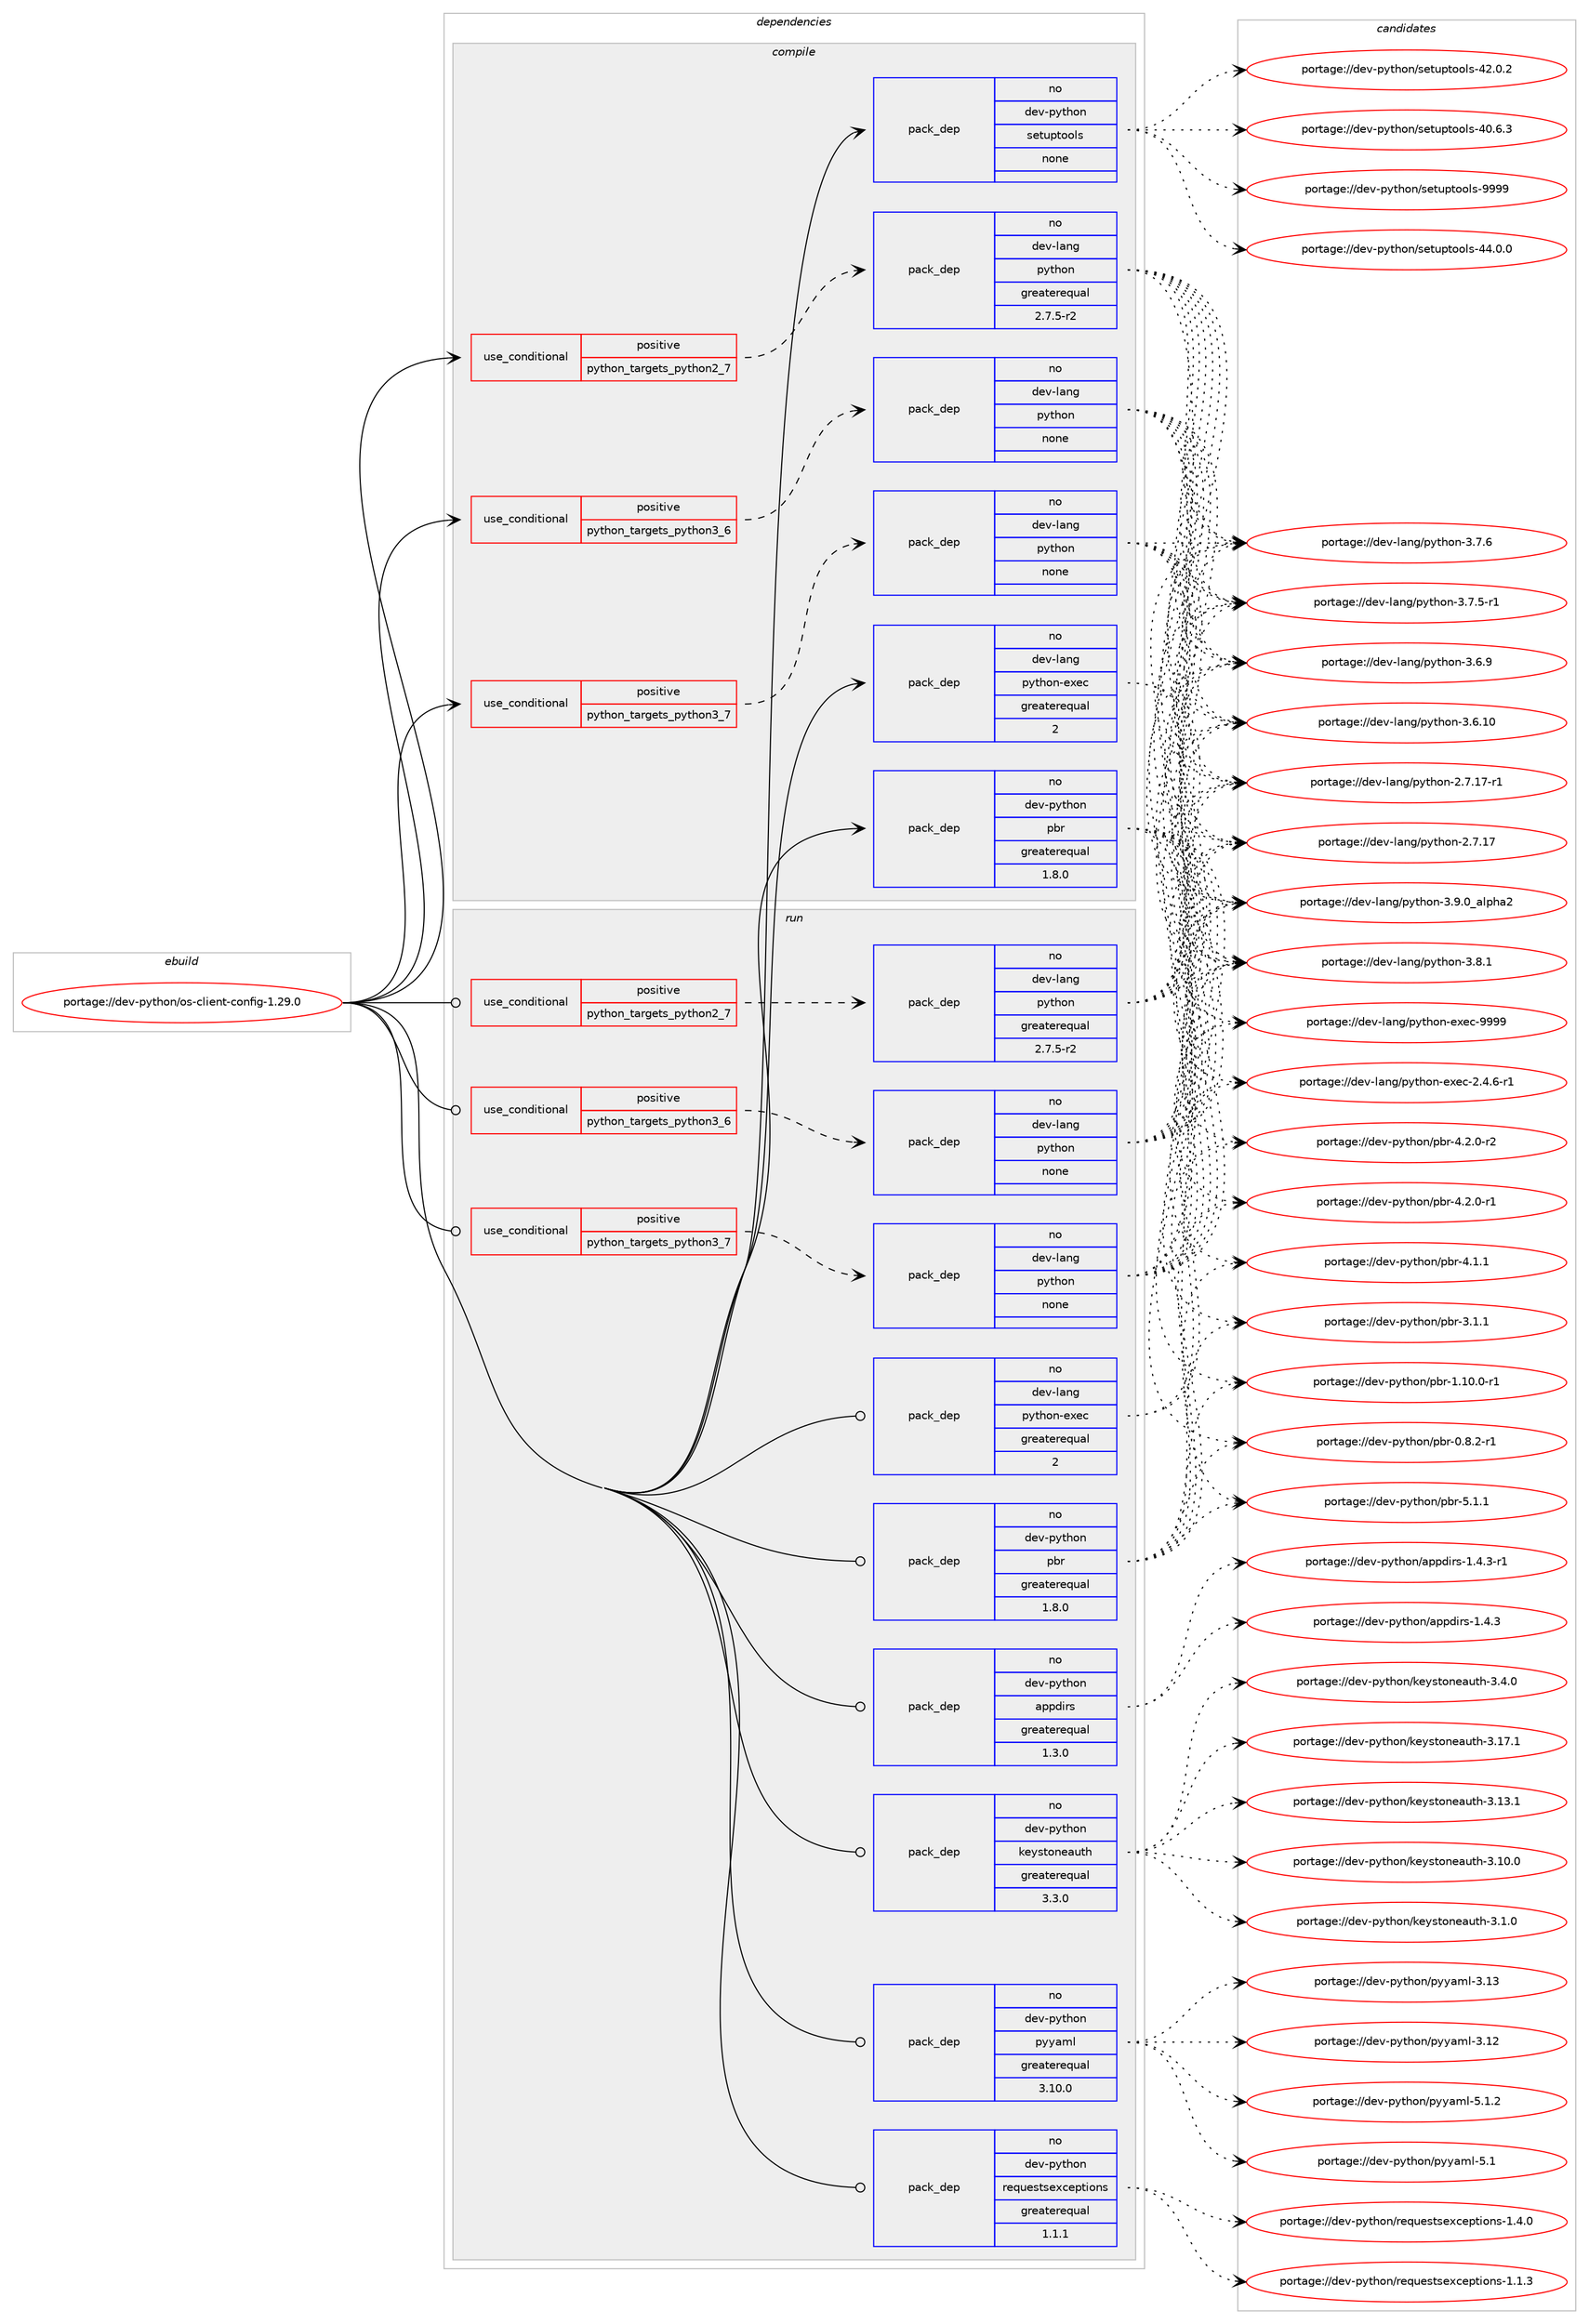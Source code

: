 digraph prolog {

# *************
# Graph options
# *************

newrank=true;
concentrate=true;
compound=true;
graph [rankdir=LR,fontname=Helvetica,fontsize=10,ranksep=1.5];#, ranksep=2.5, nodesep=0.2];
edge  [arrowhead=vee];
node  [fontname=Helvetica,fontsize=10];

# **********
# The ebuild
# **********

subgraph cluster_leftcol {
color=gray;
rank=same;
label=<<i>ebuild</i>>;
id [label="portage://dev-python/os-client-config-1.29.0", color=red, width=4, href="../dev-python/os-client-config-1.29.0.svg"];
}

# ****************
# The dependencies
# ****************

subgraph cluster_midcol {
color=gray;
label=<<i>dependencies</i>>;
subgraph cluster_compile {
fillcolor="#eeeeee";
style=filled;
label=<<i>compile</i>>;
subgraph cond111837 {
dependency446612 [label=<<TABLE BORDER="0" CELLBORDER="1" CELLSPACING="0" CELLPADDING="4"><TR><TD ROWSPAN="3" CELLPADDING="10">use_conditional</TD></TR><TR><TD>positive</TD></TR><TR><TD>python_targets_python2_7</TD></TR></TABLE>>, shape=none, color=red];
subgraph pack329800 {
dependency446613 [label=<<TABLE BORDER="0" CELLBORDER="1" CELLSPACING="0" CELLPADDING="4" WIDTH="220"><TR><TD ROWSPAN="6" CELLPADDING="30">pack_dep</TD></TR><TR><TD WIDTH="110">no</TD></TR><TR><TD>dev-lang</TD></TR><TR><TD>python</TD></TR><TR><TD>greaterequal</TD></TR><TR><TD>2.7.5-r2</TD></TR></TABLE>>, shape=none, color=blue];
}
dependency446612:e -> dependency446613:w [weight=20,style="dashed",arrowhead="vee"];
}
id:e -> dependency446612:w [weight=20,style="solid",arrowhead="vee"];
subgraph cond111838 {
dependency446614 [label=<<TABLE BORDER="0" CELLBORDER="1" CELLSPACING="0" CELLPADDING="4"><TR><TD ROWSPAN="3" CELLPADDING="10">use_conditional</TD></TR><TR><TD>positive</TD></TR><TR><TD>python_targets_python3_6</TD></TR></TABLE>>, shape=none, color=red];
subgraph pack329801 {
dependency446615 [label=<<TABLE BORDER="0" CELLBORDER="1" CELLSPACING="0" CELLPADDING="4" WIDTH="220"><TR><TD ROWSPAN="6" CELLPADDING="30">pack_dep</TD></TR><TR><TD WIDTH="110">no</TD></TR><TR><TD>dev-lang</TD></TR><TR><TD>python</TD></TR><TR><TD>none</TD></TR><TR><TD></TD></TR></TABLE>>, shape=none, color=blue];
}
dependency446614:e -> dependency446615:w [weight=20,style="dashed",arrowhead="vee"];
}
id:e -> dependency446614:w [weight=20,style="solid",arrowhead="vee"];
subgraph cond111839 {
dependency446616 [label=<<TABLE BORDER="0" CELLBORDER="1" CELLSPACING="0" CELLPADDING="4"><TR><TD ROWSPAN="3" CELLPADDING="10">use_conditional</TD></TR><TR><TD>positive</TD></TR><TR><TD>python_targets_python3_7</TD></TR></TABLE>>, shape=none, color=red];
subgraph pack329802 {
dependency446617 [label=<<TABLE BORDER="0" CELLBORDER="1" CELLSPACING="0" CELLPADDING="4" WIDTH="220"><TR><TD ROWSPAN="6" CELLPADDING="30">pack_dep</TD></TR><TR><TD WIDTH="110">no</TD></TR><TR><TD>dev-lang</TD></TR><TR><TD>python</TD></TR><TR><TD>none</TD></TR><TR><TD></TD></TR></TABLE>>, shape=none, color=blue];
}
dependency446616:e -> dependency446617:w [weight=20,style="dashed",arrowhead="vee"];
}
id:e -> dependency446616:w [weight=20,style="solid",arrowhead="vee"];
subgraph pack329803 {
dependency446618 [label=<<TABLE BORDER="0" CELLBORDER="1" CELLSPACING="0" CELLPADDING="4" WIDTH="220"><TR><TD ROWSPAN="6" CELLPADDING="30">pack_dep</TD></TR><TR><TD WIDTH="110">no</TD></TR><TR><TD>dev-lang</TD></TR><TR><TD>python-exec</TD></TR><TR><TD>greaterequal</TD></TR><TR><TD>2</TD></TR></TABLE>>, shape=none, color=blue];
}
id:e -> dependency446618:w [weight=20,style="solid",arrowhead="vee"];
subgraph pack329804 {
dependency446619 [label=<<TABLE BORDER="0" CELLBORDER="1" CELLSPACING="0" CELLPADDING="4" WIDTH="220"><TR><TD ROWSPAN="6" CELLPADDING="30">pack_dep</TD></TR><TR><TD WIDTH="110">no</TD></TR><TR><TD>dev-python</TD></TR><TR><TD>pbr</TD></TR><TR><TD>greaterequal</TD></TR><TR><TD>1.8.0</TD></TR></TABLE>>, shape=none, color=blue];
}
id:e -> dependency446619:w [weight=20,style="solid",arrowhead="vee"];
subgraph pack329805 {
dependency446620 [label=<<TABLE BORDER="0" CELLBORDER="1" CELLSPACING="0" CELLPADDING="4" WIDTH="220"><TR><TD ROWSPAN="6" CELLPADDING="30">pack_dep</TD></TR><TR><TD WIDTH="110">no</TD></TR><TR><TD>dev-python</TD></TR><TR><TD>setuptools</TD></TR><TR><TD>none</TD></TR><TR><TD></TD></TR></TABLE>>, shape=none, color=blue];
}
id:e -> dependency446620:w [weight=20,style="solid",arrowhead="vee"];
}
subgraph cluster_compileandrun {
fillcolor="#eeeeee";
style=filled;
label=<<i>compile and run</i>>;
}
subgraph cluster_run {
fillcolor="#eeeeee";
style=filled;
label=<<i>run</i>>;
subgraph cond111840 {
dependency446621 [label=<<TABLE BORDER="0" CELLBORDER="1" CELLSPACING="0" CELLPADDING="4"><TR><TD ROWSPAN="3" CELLPADDING="10">use_conditional</TD></TR><TR><TD>positive</TD></TR><TR><TD>python_targets_python2_7</TD></TR></TABLE>>, shape=none, color=red];
subgraph pack329806 {
dependency446622 [label=<<TABLE BORDER="0" CELLBORDER="1" CELLSPACING="0" CELLPADDING="4" WIDTH="220"><TR><TD ROWSPAN="6" CELLPADDING="30">pack_dep</TD></TR><TR><TD WIDTH="110">no</TD></TR><TR><TD>dev-lang</TD></TR><TR><TD>python</TD></TR><TR><TD>greaterequal</TD></TR><TR><TD>2.7.5-r2</TD></TR></TABLE>>, shape=none, color=blue];
}
dependency446621:e -> dependency446622:w [weight=20,style="dashed",arrowhead="vee"];
}
id:e -> dependency446621:w [weight=20,style="solid",arrowhead="odot"];
subgraph cond111841 {
dependency446623 [label=<<TABLE BORDER="0" CELLBORDER="1" CELLSPACING="0" CELLPADDING="4"><TR><TD ROWSPAN="3" CELLPADDING="10">use_conditional</TD></TR><TR><TD>positive</TD></TR><TR><TD>python_targets_python3_6</TD></TR></TABLE>>, shape=none, color=red];
subgraph pack329807 {
dependency446624 [label=<<TABLE BORDER="0" CELLBORDER="1" CELLSPACING="0" CELLPADDING="4" WIDTH="220"><TR><TD ROWSPAN="6" CELLPADDING="30">pack_dep</TD></TR><TR><TD WIDTH="110">no</TD></TR><TR><TD>dev-lang</TD></TR><TR><TD>python</TD></TR><TR><TD>none</TD></TR><TR><TD></TD></TR></TABLE>>, shape=none, color=blue];
}
dependency446623:e -> dependency446624:w [weight=20,style="dashed",arrowhead="vee"];
}
id:e -> dependency446623:w [weight=20,style="solid",arrowhead="odot"];
subgraph cond111842 {
dependency446625 [label=<<TABLE BORDER="0" CELLBORDER="1" CELLSPACING="0" CELLPADDING="4"><TR><TD ROWSPAN="3" CELLPADDING="10">use_conditional</TD></TR><TR><TD>positive</TD></TR><TR><TD>python_targets_python3_7</TD></TR></TABLE>>, shape=none, color=red];
subgraph pack329808 {
dependency446626 [label=<<TABLE BORDER="0" CELLBORDER="1" CELLSPACING="0" CELLPADDING="4" WIDTH="220"><TR><TD ROWSPAN="6" CELLPADDING="30">pack_dep</TD></TR><TR><TD WIDTH="110">no</TD></TR><TR><TD>dev-lang</TD></TR><TR><TD>python</TD></TR><TR><TD>none</TD></TR><TR><TD></TD></TR></TABLE>>, shape=none, color=blue];
}
dependency446625:e -> dependency446626:w [weight=20,style="dashed",arrowhead="vee"];
}
id:e -> dependency446625:w [weight=20,style="solid",arrowhead="odot"];
subgraph pack329809 {
dependency446627 [label=<<TABLE BORDER="0" CELLBORDER="1" CELLSPACING="0" CELLPADDING="4" WIDTH="220"><TR><TD ROWSPAN="6" CELLPADDING="30">pack_dep</TD></TR><TR><TD WIDTH="110">no</TD></TR><TR><TD>dev-lang</TD></TR><TR><TD>python-exec</TD></TR><TR><TD>greaterequal</TD></TR><TR><TD>2</TD></TR></TABLE>>, shape=none, color=blue];
}
id:e -> dependency446627:w [weight=20,style="solid",arrowhead="odot"];
subgraph pack329810 {
dependency446628 [label=<<TABLE BORDER="0" CELLBORDER="1" CELLSPACING="0" CELLPADDING="4" WIDTH="220"><TR><TD ROWSPAN="6" CELLPADDING="30">pack_dep</TD></TR><TR><TD WIDTH="110">no</TD></TR><TR><TD>dev-python</TD></TR><TR><TD>appdirs</TD></TR><TR><TD>greaterequal</TD></TR><TR><TD>1.3.0</TD></TR></TABLE>>, shape=none, color=blue];
}
id:e -> dependency446628:w [weight=20,style="solid",arrowhead="odot"];
subgraph pack329811 {
dependency446629 [label=<<TABLE BORDER="0" CELLBORDER="1" CELLSPACING="0" CELLPADDING="4" WIDTH="220"><TR><TD ROWSPAN="6" CELLPADDING="30">pack_dep</TD></TR><TR><TD WIDTH="110">no</TD></TR><TR><TD>dev-python</TD></TR><TR><TD>keystoneauth</TD></TR><TR><TD>greaterequal</TD></TR><TR><TD>3.3.0</TD></TR></TABLE>>, shape=none, color=blue];
}
id:e -> dependency446629:w [weight=20,style="solid",arrowhead="odot"];
subgraph pack329812 {
dependency446630 [label=<<TABLE BORDER="0" CELLBORDER="1" CELLSPACING="0" CELLPADDING="4" WIDTH="220"><TR><TD ROWSPAN="6" CELLPADDING="30">pack_dep</TD></TR><TR><TD WIDTH="110">no</TD></TR><TR><TD>dev-python</TD></TR><TR><TD>pbr</TD></TR><TR><TD>greaterequal</TD></TR><TR><TD>1.8.0</TD></TR></TABLE>>, shape=none, color=blue];
}
id:e -> dependency446630:w [weight=20,style="solid",arrowhead="odot"];
subgraph pack329813 {
dependency446631 [label=<<TABLE BORDER="0" CELLBORDER="1" CELLSPACING="0" CELLPADDING="4" WIDTH="220"><TR><TD ROWSPAN="6" CELLPADDING="30">pack_dep</TD></TR><TR><TD WIDTH="110">no</TD></TR><TR><TD>dev-python</TD></TR><TR><TD>pyyaml</TD></TR><TR><TD>greaterequal</TD></TR><TR><TD>3.10.0</TD></TR></TABLE>>, shape=none, color=blue];
}
id:e -> dependency446631:w [weight=20,style="solid",arrowhead="odot"];
subgraph pack329814 {
dependency446632 [label=<<TABLE BORDER="0" CELLBORDER="1" CELLSPACING="0" CELLPADDING="4" WIDTH="220"><TR><TD ROWSPAN="6" CELLPADDING="30">pack_dep</TD></TR><TR><TD WIDTH="110">no</TD></TR><TR><TD>dev-python</TD></TR><TR><TD>requestsexceptions</TD></TR><TR><TD>greaterequal</TD></TR><TR><TD>1.1.1</TD></TR></TABLE>>, shape=none, color=blue];
}
id:e -> dependency446632:w [weight=20,style="solid",arrowhead="odot"];
}
}

# **************
# The candidates
# **************

subgraph cluster_choices {
rank=same;
color=gray;
label=<<i>candidates</i>>;

subgraph choice329800 {
color=black;
nodesep=1;
choice10010111845108971101034711212111610411111045514657464895971081121049750 [label="portage://dev-lang/python-3.9.0_alpha2", color=red, width=4,href="../dev-lang/python-3.9.0_alpha2.svg"];
choice100101118451089711010347112121116104111110455146564649 [label="portage://dev-lang/python-3.8.1", color=red, width=4,href="../dev-lang/python-3.8.1.svg"];
choice100101118451089711010347112121116104111110455146554654 [label="portage://dev-lang/python-3.7.6", color=red, width=4,href="../dev-lang/python-3.7.6.svg"];
choice1001011184510897110103471121211161041111104551465546534511449 [label="portage://dev-lang/python-3.7.5-r1", color=red, width=4,href="../dev-lang/python-3.7.5-r1.svg"];
choice100101118451089711010347112121116104111110455146544657 [label="portage://dev-lang/python-3.6.9", color=red, width=4,href="../dev-lang/python-3.6.9.svg"];
choice10010111845108971101034711212111610411111045514654464948 [label="portage://dev-lang/python-3.6.10", color=red, width=4,href="../dev-lang/python-3.6.10.svg"];
choice100101118451089711010347112121116104111110455046554649554511449 [label="portage://dev-lang/python-2.7.17-r1", color=red, width=4,href="../dev-lang/python-2.7.17-r1.svg"];
choice10010111845108971101034711212111610411111045504655464955 [label="portage://dev-lang/python-2.7.17", color=red, width=4,href="../dev-lang/python-2.7.17.svg"];
dependency446613:e -> choice10010111845108971101034711212111610411111045514657464895971081121049750:w [style=dotted,weight="100"];
dependency446613:e -> choice100101118451089711010347112121116104111110455146564649:w [style=dotted,weight="100"];
dependency446613:e -> choice100101118451089711010347112121116104111110455146554654:w [style=dotted,weight="100"];
dependency446613:e -> choice1001011184510897110103471121211161041111104551465546534511449:w [style=dotted,weight="100"];
dependency446613:e -> choice100101118451089711010347112121116104111110455146544657:w [style=dotted,weight="100"];
dependency446613:e -> choice10010111845108971101034711212111610411111045514654464948:w [style=dotted,weight="100"];
dependency446613:e -> choice100101118451089711010347112121116104111110455046554649554511449:w [style=dotted,weight="100"];
dependency446613:e -> choice10010111845108971101034711212111610411111045504655464955:w [style=dotted,weight="100"];
}
subgraph choice329801 {
color=black;
nodesep=1;
choice10010111845108971101034711212111610411111045514657464895971081121049750 [label="portage://dev-lang/python-3.9.0_alpha2", color=red, width=4,href="../dev-lang/python-3.9.0_alpha2.svg"];
choice100101118451089711010347112121116104111110455146564649 [label="portage://dev-lang/python-3.8.1", color=red, width=4,href="../dev-lang/python-3.8.1.svg"];
choice100101118451089711010347112121116104111110455146554654 [label="portage://dev-lang/python-3.7.6", color=red, width=4,href="../dev-lang/python-3.7.6.svg"];
choice1001011184510897110103471121211161041111104551465546534511449 [label="portage://dev-lang/python-3.7.5-r1", color=red, width=4,href="../dev-lang/python-3.7.5-r1.svg"];
choice100101118451089711010347112121116104111110455146544657 [label="portage://dev-lang/python-3.6.9", color=red, width=4,href="../dev-lang/python-3.6.9.svg"];
choice10010111845108971101034711212111610411111045514654464948 [label="portage://dev-lang/python-3.6.10", color=red, width=4,href="../dev-lang/python-3.6.10.svg"];
choice100101118451089711010347112121116104111110455046554649554511449 [label="portage://dev-lang/python-2.7.17-r1", color=red, width=4,href="../dev-lang/python-2.7.17-r1.svg"];
choice10010111845108971101034711212111610411111045504655464955 [label="portage://dev-lang/python-2.7.17", color=red, width=4,href="../dev-lang/python-2.7.17.svg"];
dependency446615:e -> choice10010111845108971101034711212111610411111045514657464895971081121049750:w [style=dotted,weight="100"];
dependency446615:e -> choice100101118451089711010347112121116104111110455146564649:w [style=dotted,weight="100"];
dependency446615:e -> choice100101118451089711010347112121116104111110455146554654:w [style=dotted,weight="100"];
dependency446615:e -> choice1001011184510897110103471121211161041111104551465546534511449:w [style=dotted,weight="100"];
dependency446615:e -> choice100101118451089711010347112121116104111110455146544657:w [style=dotted,weight="100"];
dependency446615:e -> choice10010111845108971101034711212111610411111045514654464948:w [style=dotted,weight="100"];
dependency446615:e -> choice100101118451089711010347112121116104111110455046554649554511449:w [style=dotted,weight="100"];
dependency446615:e -> choice10010111845108971101034711212111610411111045504655464955:w [style=dotted,weight="100"];
}
subgraph choice329802 {
color=black;
nodesep=1;
choice10010111845108971101034711212111610411111045514657464895971081121049750 [label="portage://dev-lang/python-3.9.0_alpha2", color=red, width=4,href="../dev-lang/python-3.9.0_alpha2.svg"];
choice100101118451089711010347112121116104111110455146564649 [label="portage://dev-lang/python-3.8.1", color=red, width=4,href="../dev-lang/python-3.8.1.svg"];
choice100101118451089711010347112121116104111110455146554654 [label="portage://dev-lang/python-3.7.6", color=red, width=4,href="../dev-lang/python-3.7.6.svg"];
choice1001011184510897110103471121211161041111104551465546534511449 [label="portage://dev-lang/python-3.7.5-r1", color=red, width=4,href="../dev-lang/python-3.7.5-r1.svg"];
choice100101118451089711010347112121116104111110455146544657 [label="portage://dev-lang/python-3.6.9", color=red, width=4,href="../dev-lang/python-3.6.9.svg"];
choice10010111845108971101034711212111610411111045514654464948 [label="portage://dev-lang/python-3.6.10", color=red, width=4,href="../dev-lang/python-3.6.10.svg"];
choice100101118451089711010347112121116104111110455046554649554511449 [label="portage://dev-lang/python-2.7.17-r1", color=red, width=4,href="../dev-lang/python-2.7.17-r1.svg"];
choice10010111845108971101034711212111610411111045504655464955 [label="portage://dev-lang/python-2.7.17", color=red, width=4,href="../dev-lang/python-2.7.17.svg"];
dependency446617:e -> choice10010111845108971101034711212111610411111045514657464895971081121049750:w [style=dotted,weight="100"];
dependency446617:e -> choice100101118451089711010347112121116104111110455146564649:w [style=dotted,weight="100"];
dependency446617:e -> choice100101118451089711010347112121116104111110455146554654:w [style=dotted,weight="100"];
dependency446617:e -> choice1001011184510897110103471121211161041111104551465546534511449:w [style=dotted,weight="100"];
dependency446617:e -> choice100101118451089711010347112121116104111110455146544657:w [style=dotted,weight="100"];
dependency446617:e -> choice10010111845108971101034711212111610411111045514654464948:w [style=dotted,weight="100"];
dependency446617:e -> choice100101118451089711010347112121116104111110455046554649554511449:w [style=dotted,weight="100"];
dependency446617:e -> choice10010111845108971101034711212111610411111045504655464955:w [style=dotted,weight="100"];
}
subgraph choice329803 {
color=black;
nodesep=1;
choice10010111845108971101034711212111610411111045101120101994557575757 [label="portage://dev-lang/python-exec-9999", color=red, width=4,href="../dev-lang/python-exec-9999.svg"];
choice10010111845108971101034711212111610411111045101120101994550465246544511449 [label="portage://dev-lang/python-exec-2.4.6-r1", color=red, width=4,href="../dev-lang/python-exec-2.4.6-r1.svg"];
dependency446618:e -> choice10010111845108971101034711212111610411111045101120101994557575757:w [style=dotted,weight="100"];
dependency446618:e -> choice10010111845108971101034711212111610411111045101120101994550465246544511449:w [style=dotted,weight="100"];
}
subgraph choice329804 {
color=black;
nodesep=1;
choice100101118451121211161041111104711298114455346494649 [label="portage://dev-python/pbr-5.1.1", color=red, width=4,href="../dev-python/pbr-5.1.1.svg"];
choice1001011184511212111610411111047112981144552465046484511450 [label="portage://dev-python/pbr-4.2.0-r2", color=red, width=4,href="../dev-python/pbr-4.2.0-r2.svg"];
choice1001011184511212111610411111047112981144552465046484511449 [label="portage://dev-python/pbr-4.2.0-r1", color=red, width=4,href="../dev-python/pbr-4.2.0-r1.svg"];
choice100101118451121211161041111104711298114455246494649 [label="portage://dev-python/pbr-4.1.1", color=red, width=4,href="../dev-python/pbr-4.1.1.svg"];
choice100101118451121211161041111104711298114455146494649 [label="portage://dev-python/pbr-3.1.1", color=red, width=4,href="../dev-python/pbr-3.1.1.svg"];
choice100101118451121211161041111104711298114454946494846484511449 [label="portage://dev-python/pbr-1.10.0-r1", color=red, width=4,href="../dev-python/pbr-1.10.0-r1.svg"];
choice1001011184511212111610411111047112981144548465646504511449 [label="portage://dev-python/pbr-0.8.2-r1", color=red, width=4,href="../dev-python/pbr-0.8.2-r1.svg"];
dependency446619:e -> choice100101118451121211161041111104711298114455346494649:w [style=dotted,weight="100"];
dependency446619:e -> choice1001011184511212111610411111047112981144552465046484511450:w [style=dotted,weight="100"];
dependency446619:e -> choice1001011184511212111610411111047112981144552465046484511449:w [style=dotted,weight="100"];
dependency446619:e -> choice100101118451121211161041111104711298114455246494649:w [style=dotted,weight="100"];
dependency446619:e -> choice100101118451121211161041111104711298114455146494649:w [style=dotted,weight="100"];
dependency446619:e -> choice100101118451121211161041111104711298114454946494846484511449:w [style=dotted,weight="100"];
dependency446619:e -> choice1001011184511212111610411111047112981144548465646504511449:w [style=dotted,weight="100"];
}
subgraph choice329805 {
color=black;
nodesep=1;
choice10010111845112121116104111110471151011161171121161111111081154557575757 [label="portage://dev-python/setuptools-9999", color=red, width=4,href="../dev-python/setuptools-9999.svg"];
choice100101118451121211161041111104711510111611711211611111110811545525246484648 [label="portage://dev-python/setuptools-44.0.0", color=red, width=4,href="../dev-python/setuptools-44.0.0.svg"];
choice100101118451121211161041111104711510111611711211611111110811545525046484650 [label="portage://dev-python/setuptools-42.0.2", color=red, width=4,href="../dev-python/setuptools-42.0.2.svg"];
choice100101118451121211161041111104711510111611711211611111110811545524846544651 [label="portage://dev-python/setuptools-40.6.3", color=red, width=4,href="../dev-python/setuptools-40.6.3.svg"];
dependency446620:e -> choice10010111845112121116104111110471151011161171121161111111081154557575757:w [style=dotted,weight="100"];
dependency446620:e -> choice100101118451121211161041111104711510111611711211611111110811545525246484648:w [style=dotted,weight="100"];
dependency446620:e -> choice100101118451121211161041111104711510111611711211611111110811545525046484650:w [style=dotted,weight="100"];
dependency446620:e -> choice100101118451121211161041111104711510111611711211611111110811545524846544651:w [style=dotted,weight="100"];
}
subgraph choice329806 {
color=black;
nodesep=1;
choice10010111845108971101034711212111610411111045514657464895971081121049750 [label="portage://dev-lang/python-3.9.0_alpha2", color=red, width=4,href="../dev-lang/python-3.9.0_alpha2.svg"];
choice100101118451089711010347112121116104111110455146564649 [label="portage://dev-lang/python-3.8.1", color=red, width=4,href="../dev-lang/python-3.8.1.svg"];
choice100101118451089711010347112121116104111110455146554654 [label="portage://dev-lang/python-3.7.6", color=red, width=4,href="../dev-lang/python-3.7.6.svg"];
choice1001011184510897110103471121211161041111104551465546534511449 [label="portage://dev-lang/python-3.7.5-r1", color=red, width=4,href="../dev-lang/python-3.7.5-r1.svg"];
choice100101118451089711010347112121116104111110455146544657 [label="portage://dev-lang/python-3.6.9", color=red, width=4,href="../dev-lang/python-3.6.9.svg"];
choice10010111845108971101034711212111610411111045514654464948 [label="portage://dev-lang/python-3.6.10", color=red, width=4,href="../dev-lang/python-3.6.10.svg"];
choice100101118451089711010347112121116104111110455046554649554511449 [label="portage://dev-lang/python-2.7.17-r1", color=red, width=4,href="../dev-lang/python-2.7.17-r1.svg"];
choice10010111845108971101034711212111610411111045504655464955 [label="portage://dev-lang/python-2.7.17", color=red, width=4,href="../dev-lang/python-2.7.17.svg"];
dependency446622:e -> choice10010111845108971101034711212111610411111045514657464895971081121049750:w [style=dotted,weight="100"];
dependency446622:e -> choice100101118451089711010347112121116104111110455146564649:w [style=dotted,weight="100"];
dependency446622:e -> choice100101118451089711010347112121116104111110455146554654:w [style=dotted,weight="100"];
dependency446622:e -> choice1001011184510897110103471121211161041111104551465546534511449:w [style=dotted,weight="100"];
dependency446622:e -> choice100101118451089711010347112121116104111110455146544657:w [style=dotted,weight="100"];
dependency446622:e -> choice10010111845108971101034711212111610411111045514654464948:w [style=dotted,weight="100"];
dependency446622:e -> choice100101118451089711010347112121116104111110455046554649554511449:w [style=dotted,weight="100"];
dependency446622:e -> choice10010111845108971101034711212111610411111045504655464955:w [style=dotted,weight="100"];
}
subgraph choice329807 {
color=black;
nodesep=1;
choice10010111845108971101034711212111610411111045514657464895971081121049750 [label="portage://dev-lang/python-3.9.0_alpha2", color=red, width=4,href="../dev-lang/python-3.9.0_alpha2.svg"];
choice100101118451089711010347112121116104111110455146564649 [label="portage://dev-lang/python-3.8.1", color=red, width=4,href="../dev-lang/python-3.8.1.svg"];
choice100101118451089711010347112121116104111110455146554654 [label="portage://dev-lang/python-3.7.6", color=red, width=4,href="../dev-lang/python-3.7.6.svg"];
choice1001011184510897110103471121211161041111104551465546534511449 [label="portage://dev-lang/python-3.7.5-r1", color=red, width=4,href="../dev-lang/python-3.7.5-r1.svg"];
choice100101118451089711010347112121116104111110455146544657 [label="portage://dev-lang/python-3.6.9", color=red, width=4,href="../dev-lang/python-3.6.9.svg"];
choice10010111845108971101034711212111610411111045514654464948 [label="portage://dev-lang/python-3.6.10", color=red, width=4,href="../dev-lang/python-3.6.10.svg"];
choice100101118451089711010347112121116104111110455046554649554511449 [label="portage://dev-lang/python-2.7.17-r1", color=red, width=4,href="../dev-lang/python-2.7.17-r1.svg"];
choice10010111845108971101034711212111610411111045504655464955 [label="portage://dev-lang/python-2.7.17", color=red, width=4,href="../dev-lang/python-2.7.17.svg"];
dependency446624:e -> choice10010111845108971101034711212111610411111045514657464895971081121049750:w [style=dotted,weight="100"];
dependency446624:e -> choice100101118451089711010347112121116104111110455146564649:w [style=dotted,weight="100"];
dependency446624:e -> choice100101118451089711010347112121116104111110455146554654:w [style=dotted,weight="100"];
dependency446624:e -> choice1001011184510897110103471121211161041111104551465546534511449:w [style=dotted,weight="100"];
dependency446624:e -> choice100101118451089711010347112121116104111110455146544657:w [style=dotted,weight="100"];
dependency446624:e -> choice10010111845108971101034711212111610411111045514654464948:w [style=dotted,weight="100"];
dependency446624:e -> choice100101118451089711010347112121116104111110455046554649554511449:w [style=dotted,weight="100"];
dependency446624:e -> choice10010111845108971101034711212111610411111045504655464955:w [style=dotted,weight="100"];
}
subgraph choice329808 {
color=black;
nodesep=1;
choice10010111845108971101034711212111610411111045514657464895971081121049750 [label="portage://dev-lang/python-3.9.0_alpha2", color=red, width=4,href="../dev-lang/python-3.9.0_alpha2.svg"];
choice100101118451089711010347112121116104111110455146564649 [label="portage://dev-lang/python-3.8.1", color=red, width=4,href="../dev-lang/python-3.8.1.svg"];
choice100101118451089711010347112121116104111110455146554654 [label="portage://dev-lang/python-3.7.6", color=red, width=4,href="../dev-lang/python-3.7.6.svg"];
choice1001011184510897110103471121211161041111104551465546534511449 [label="portage://dev-lang/python-3.7.5-r1", color=red, width=4,href="../dev-lang/python-3.7.5-r1.svg"];
choice100101118451089711010347112121116104111110455146544657 [label="portage://dev-lang/python-3.6.9", color=red, width=4,href="../dev-lang/python-3.6.9.svg"];
choice10010111845108971101034711212111610411111045514654464948 [label="portage://dev-lang/python-3.6.10", color=red, width=4,href="../dev-lang/python-3.6.10.svg"];
choice100101118451089711010347112121116104111110455046554649554511449 [label="portage://dev-lang/python-2.7.17-r1", color=red, width=4,href="../dev-lang/python-2.7.17-r1.svg"];
choice10010111845108971101034711212111610411111045504655464955 [label="portage://dev-lang/python-2.7.17", color=red, width=4,href="../dev-lang/python-2.7.17.svg"];
dependency446626:e -> choice10010111845108971101034711212111610411111045514657464895971081121049750:w [style=dotted,weight="100"];
dependency446626:e -> choice100101118451089711010347112121116104111110455146564649:w [style=dotted,weight="100"];
dependency446626:e -> choice100101118451089711010347112121116104111110455146554654:w [style=dotted,weight="100"];
dependency446626:e -> choice1001011184510897110103471121211161041111104551465546534511449:w [style=dotted,weight="100"];
dependency446626:e -> choice100101118451089711010347112121116104111110455146544657:w [style=dotted,weight="100"];
dependency446626:e -> choice10010111845108971101034711212111610411111045514654464948:w [style=dotted,weight="100"];
dependency446626:e -> choice100101118451089711010347112121116104111110455046554649554511449:w [style=dotted,weight="100"];
dependency446626:e -> choice10010111845108971101034711212111610411111045504655464955:w [style=dotted,weight="100"];
}
subgraph choice329809 {
color=black;
nodesep=1;
choice10010111845108971101034711212111610411111045101120101994557575757 [label="portage://dev-lang/python-exec-9999", color=red, width=4,href="../dev-lang/python-exec-9999.svg"];
choice10010111845108971101034711212111610411111045101120101994550465246544511449 [label="portage://dev-lang/python-exec-2.4.6-r1", color=red, width=4,href="../dev-lang/python-exec-2.4.6-r1.svg"];
dependency446627:e -> choice10010111845108971101034711212111610411111045101120101994557575757:w [style=dotted,weight="100"];
dependency446627:e -> choice10010111845108971101034711212111610411111045101120101994550465246544511449:w [style=dotted,weight="100"];
}
subgraph choice329810 {
color=black;
nodesep=1;
choice1001011184511212111610411111047971121121001051141154549465246514511449 [label="portage://dev-python/appdirs-1.4.3-r1", color=red, width=4,href="../dev-python/appdirs-1.4.3-r1.svg"];
choice100101118451121211161041111104797112112100105114115454946524651 [label="portage://dev-python/appdirs-1.4.3", color=red, width=4,href="../dev-python/appdirs-1.4.3.svg"];
dependency446628:e -> choice1001011184511212111610411111047971121121001051141154549465246514511449:w [style=dotted,weight="100"];
dependency446628:e -> choice100101118451121211161041111104797112112100105114115454946524651:w [style=dotted,weight="100"];
}
subgraph choice329811 {
color=black;
nodesep=1;
choice100101118451121211161041111104710710112111511611111010197117116104455146524648 [label="portage://dev-python/keystoneauth-3.4.0", color=red, width=4,href="../dev-python/keystoneauth-3.4.0.svg"];
choice10010111845112121116104111110471071011211151161111101019711711610445514649554649 [label="portage://dev-python/keystoneauth-3.17.1", color=red, width=4,href="../dev-python/keystoneauth-3.17.1.svg"];
choice10010111845112121116104111110471071011211151161111101019711711610445514649514649 [label="portage://dev-python/keystoneauth-3.13.1", color=red, width=4,href="../dev-python/keystoneauth-3.13.1.svg"];
choice10010111845112121116104111110471071011211151161111101019711711610445514649484648 [label="portage://dev-python/keystoneauth-3.10.0", color=red, width=4,href="../dev-python/keystoneauth-3.10.0.svg"];
choice100101118451121211161041111104710710112111511611111010197117116104455146494648 [label="portage://dev-python/keystoneauth-3.1.0", color=red, width=4,href="../dev-python/keystoneauth-3.1.0.svg"];
dependency446629:e -> choice100101118451121211161041111104710710112111511611111010197117116104455146524648:w [style=dotted,weight="100"];
dependency446629:e -> choice10010111845112121116104111110471071011211151161111101019711711610445514649554649:w [style=dotted,weight="100"];
dependency446629:e -> choice10010111845112121116104111110471071011211151161111101019711711610445514649514649:w [style=dotted,weight="100"];
dependency446629:e -> choice10010111845112121116104111110471071011211151161111101019711711610445514649484648:w [style=dotted,weight="100"];
dependency446629:e -> choice100101118451121211161041111104710710112111511611111010197117116104455146494648:w [style=dotted,weight="100"];
}
subgraph choice329812 {
color=black;
nodesep=1;
choice100101118451121211161041111104711298114455346494649 [label="portage://dev-python/pbr-5.1.1", color=red, width=4,href="../dev-python/pbr-5.1.1.svg"];
choice1001011184511212111610411111047112981144552465046484511450 [label="portage://dev-python/pbr-4.2.0-r2", color=red, width=4,href="../dev-python/pbr-4.2.0-r2.svg"];
choice1001011184511212111610411111047112981144552465046484511449 [label="portage://dev-python/pbr-4.2.0-r1", color=red, width=4,href="../dev-python/pbr-4.2.0-r1.svg"];
choice100101118451121211161041111104711298114455246494649 [label="portage://dev-python/pbr-4.1.1", color=red, width=4,href="../dev-python/pbr-4.1.1.svg"];
choice100101118451121211161041111104711298114455146494649 [label="portage://dev-python/pbr-3.1.1", color=red, width=4,href="../dev-python/pbr-3.1.1.svg"];
choice100101118451121211161041111104711298114454946494846484511449 [label="portage://dev-python/pbr-1.10.0-r1", color=red, width=4,href="../dev-python/pbr-1.10.0-r1.svg"];
choice1001011184511212111610411111047112981144548465646504511449 [label="portage://dev-python/pbr-0.8.2-r1", color=red, width=4,href="../dev-python/pbr-0.8.2-r1.svg"];
dependency446630:e -> choice100101118451121211161041111104711298114455346494649:w [style=dotted,weight="100"];
dependency446630:e -> choice1001011184511212111610411111047112981144552465046484511450:w [style=dotted,weight="100"];
dependency446630:e -> choice1001011184511212111610411111047112981144552465046484511449:w [style=dotted,weight="100"];
dependency446630:e -> choice100101118451121211161041111104711298114455246494649:w [style=dotted,weight="100"];
dependency446630:e -> choice100101118451121211161041111104711298114455146494649:w [style=dotted,weight="100"];
dependency446630:e -> choice100101118451121211161041111104711298114454946494846484511449:w [style=dotted,weight="100"];
dependency446630:e -> choice1001011184511212111610411111047112981144548465646504511449:w [style=dotted,weight="100"];
}
subgraph choice329813 {
color=black;
nodesep=1;
choice100101118451121211161041111104711212112197109108455346494650 [label="portage://dev-python/pyyaml-5.1.2", color=red, width=4,href="../dev-python/pyyaml-5.1.2.svg"];
choice10010111845112121116104111110471121211219710910845534649 [label="portage://dev-python/pyyaml-5.1", color=red, width=4,href="../dev-python/pyyaml-5.1.svg"];
choice1001011184511212111610411111047112121121971091084551464951 [label="portage://dev-python/pyyaml-3.13", color=red, width=4,href="../dev-python/pyyaml-3.13.svg"];
choice1001011184511212111610411111047112121121971091084551464950 [label="portage://dev-python/pyyaml-3.12", color=red, width=4,href="../dev-python/pyyaml-3.12.svg"];
dependency446631:e -> choice100101118451121211161041111104711212112197109108455346494650:w [style=dotted,weight="100"];
dependency446631:e -> choice10010111845112121116104111110471121211219710910845534649:w [style=dotted,weight="100"];
dependency446631:e -> choice1001011184511212111610411111047112121121971091084551464951:w [style=dotted,weight="100"];
dependency446631:e -> choice1001011184511212111610411111047112121121971091084551464950:w [style=dotted,weight="100"];
}
subgraph choice329814 {
color=black;
nodesep=1;
choice100101118451121211161041111104711410111311710111511611510112099101112116105111110115454946524648 [label="portage://dev-python/requestsexceptions-1.4.0", color=red, width=4,href="../dev-python/requestsexceptions-1.4.0.svg"];
choice100101118451121211161041111104711410111311710111511611510112099101112116105111110115454946494651 [label="portage://dev-python/requestsexceptions-1.1.3", color=red, width=4,href="../dev-python/requestsexceptions-1.1.3.svg"];
dependency446632:e -> choice100101118451121211161041111104711410111311710111511611510112099101112116105111110115454946524648:w [style=dotted,weight="100"];
dependency446632:e -> choice100101118451121211161041111104711410111311710111511611510112099101112116105111110115454946494651:w [style=dotted,weight="100"];
}
}

}
